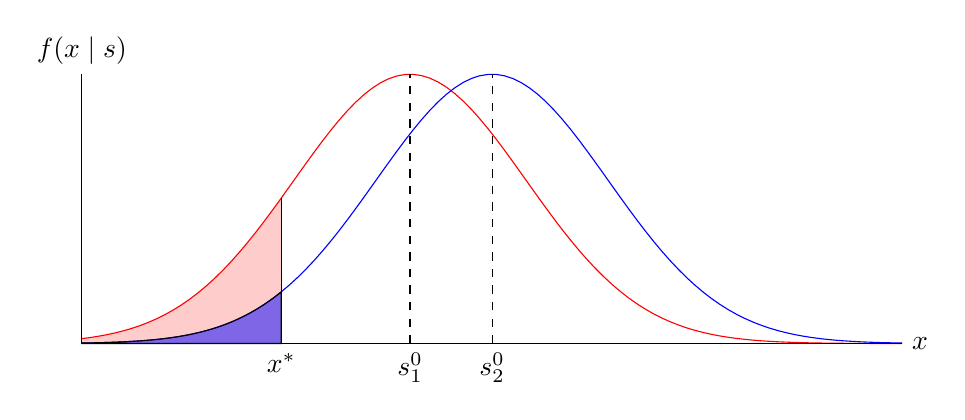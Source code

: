 \begin{tikzpicture}[
declare function={
    normal(\x,\u,\s) = 1/(\s*sqrt(2*pi))*exp(-pow((\x-\u),2)/(2*\s));
    },
]
\begin{axis}[
  no markers, domain=-2:8, samples=100,
  axis lines*=left,
  xlabel=$x$, ylabel=$f(x\mid s)$,
  every axis y label/.style={at={(ticklabel* cs:1)}, anchor=south,},
  every axis x label/.style={at=(current axis.right of origin),anchor=west},
  height=5cm, width=12cm,
  xtick=\empty, ytick=\empty,
  enlargelimits=false, clip=false, axis on top,
  grid = major
] % extend the axes a bit to the right and t

\addplot[mark=none, red]  {normal(x,2,2)};
\addplot[mark=none, blue] {normal(x,3,2)};
\pgfmathsetmacro\meanone{normal(2,2,2)}
\pgfmathsetmacro\meantwo{normal(3,3,2)}
%mean
\draw[dashed] (axis cs:2,0) -- (axis cs:2,\meanone);
\draw[dashed] (axis cs:3,0) -- (axis cs:3,\meantwo);
\node[below] at (axis cs:2,0){$s^0_1$};
\node[below] at (axis cs:3,0){$s^0_2$};
%power

\addplot+ [
    fill=red,
    fill opacity=0.2,
    draw=none,
    domain=-2:0.43,
    stack plots=y
] {normal(x,2,2)} \closedcycle;
% alpha value
\pgfmathsetmacro\alphaval{normal(0.43,2,2)}
\draw[solid] (axis cs:0.43,0) -- (axis cs:0.43,\alphaval);
\node[below] at (axis cs:0.43,0){$x^*$};
\addplot+[mark=none, domain=-2:0.43,
        fill=blue,
        fill opacity=0.5,
        area legend]  {normal(x,3,2)} \closedcycle;
\end{axis}


\end{tikzpicture}